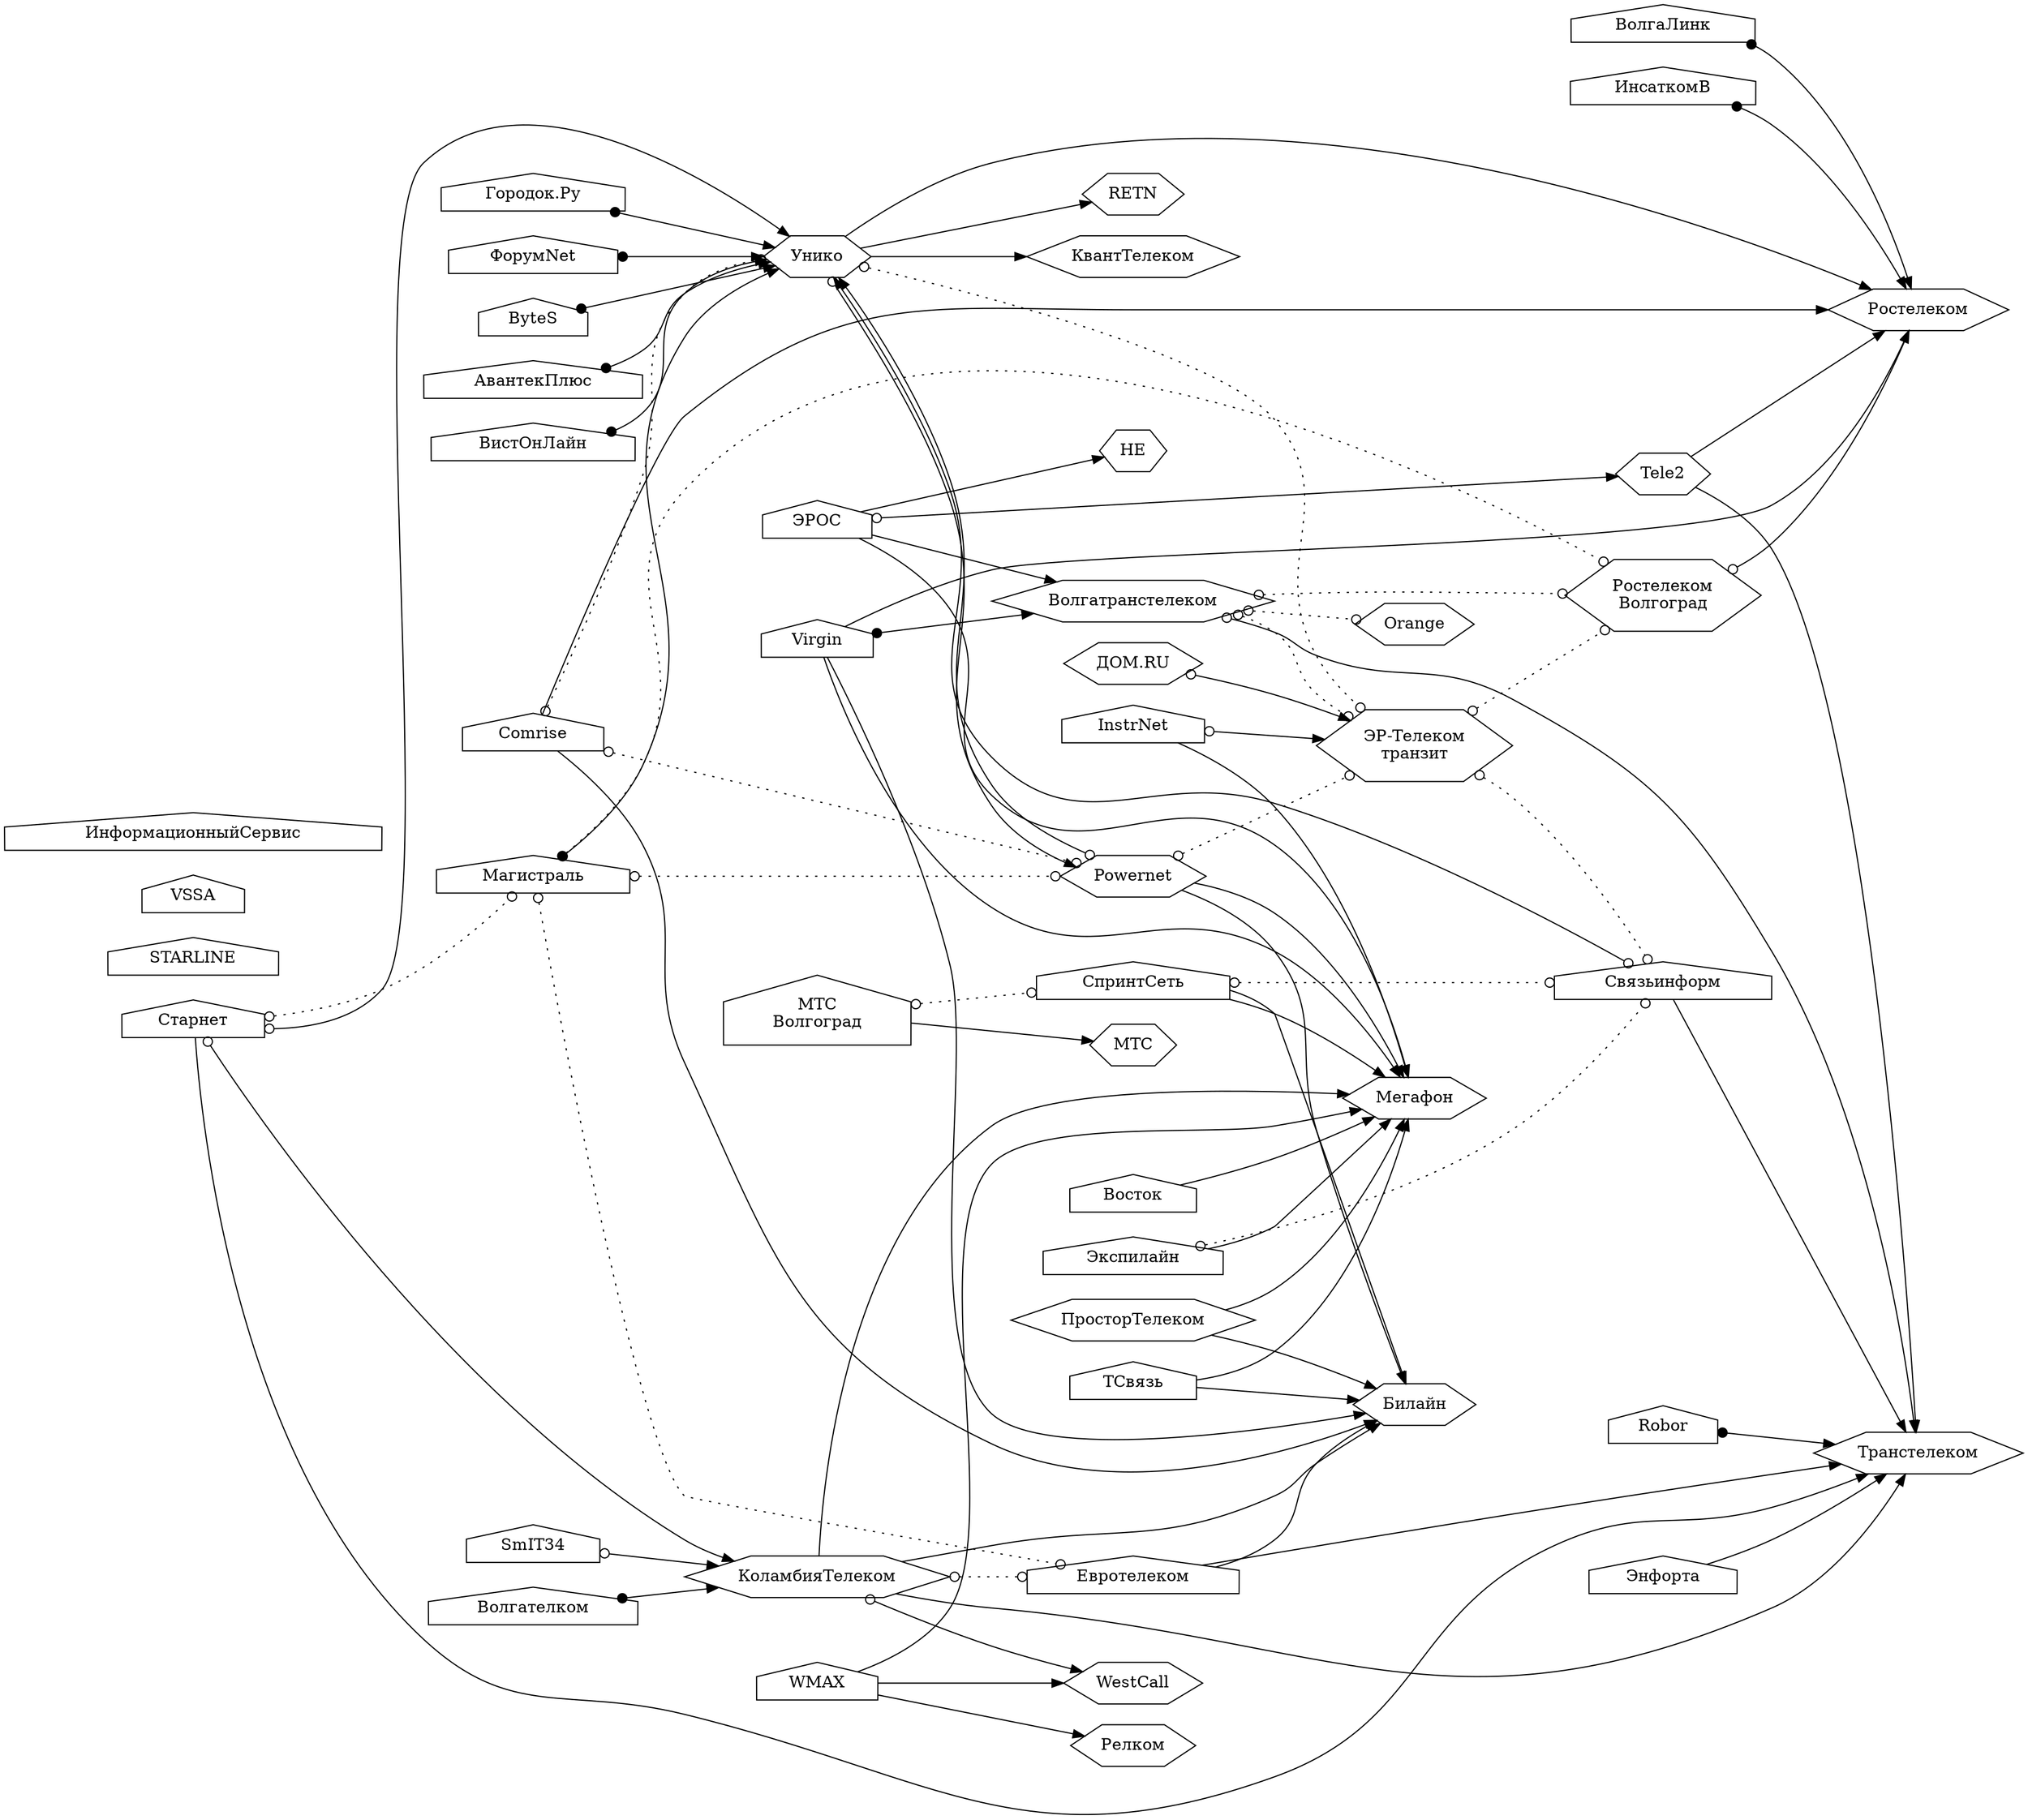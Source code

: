digraph ispgraph {

rankdir = LR;
node [shape=house;];

Унико, ДомРу, ЭрТелеком, Транстелеком, Волгатранстелеком, Релком [shape=hexagon;];
Мегафон, Вымпелком, КоламбияТелеком, Ростелеком, HE, КвантТелеком [shape=hexagon;];
Tele2, МТС, ЮТК, Orange, ПросторТелеком, WestCall, Powernet, RETN [shape=hexagon;];

ДомРу [label="ДОМ.RU"];
ЭрТелеком [label="ЭР-Телеком\nтранзит"];
МКС [label="МТС\nВолгоград"];
ЮТК [label="Ростелеком\nВолгоград"];
Вымпелком [label="Билайн"];
ГородокТочкаРу [label="Городок.Ру"];

subgraph backbone {/*Собственная опорная сеть*/
Транстелеком;
Мегафон;
Вымпелком;
Ростелеком;
HE;
МТС;
Orange;
ЭрТелеком;
WestCall;
};

subgraph Ростелеком {/*Провайдеры члены Ростелеком*/
Ростелеком;
ЮТК;
};

subgraph ЭрТелекомХолдинг {/*ЭР-Телеком*/
ДомРу;
ЭрТелеком;
};

subgraph WestCall {/*Провайдеры члены WestCall*/
WestCall;
КоламбияТелеком;
};

{/*Отсутствует информация о подключении*/
STARLINE;
VSSA;
ИнформационныйСервис;
};


{/*Магистральные связи*/

Связьинформ -> Транстелеком;

Tele2 -> Ростелеком;
Tele2 -> Транстелеком;

СпринтСеть -> Вымпелком;
СпринтСеть -> Мегафон;

Старнет -> Транстелеком;

Экспилайн -> Мегафон;

ЭРОС -> Волгатранстелеком;
ЭРОС -> HE;
ЭРОС -> Мегафон;

Comrise -> Ростелеком;
Comrise -> Вымпелком;

МКС -> МТС;

Powernet -> Мегафон;
Powernet -> Вымпелком;

Евротелеком -> Транстелеком;
Евротелеком -> Вымпелком;

КоламбияТелеком -> Транстелеком;
КоламбияТелеком -> Вымпелком;
КоламбияТелеком -> Мегафон;

Virgin -> Вымпелком;
Virgin -> Мегафон;
Virgin -> Ростелеком;

Унико -> Ростелеком;
Унико -> RETN;
Унико -> КвантТелеком;

Энфорта -> Транстелеком;

ПросторТелеком -> Вымпелком;
ПросторТелеком -> Мегафон;

WMAX -> Мегафон;
WMAX -> WestCall;
WMAX -> Релком;

InstrNet -> Мегафон;

ТСвязь -> Мегафон;
ТСвязь -> Вымпелком;

Восток -> Мегафон;

{/*Пиринг с магистральным оператором*/
edge [dir=both; arrowtail=odot;];

Связьинформ -> Унико;

Старнет -> КоламбияТелеком;
Старнет -> Унико;

ЭРОС -> Tele2;

Powernet -> Унико;
Унико -> Powernet;

ЮТК -> Ростелеком;

Волгатранстелеком -> Транстелеком;

ДомРу -> ЭрТелеком;

InstrNet -> ЭрТелеком;

КоламбияТелеком -> WestCall;

SmIT34 -> КоламбияТелеком;

};

{/*Маршрутизация на оборудовании магистрального оператора*/
edge [dir=both; arrowtail=dot;];

ВолгаЛинк -> Ростелеком;
Волгателком -> КоламбияТелеком;
ИнсаткомВ -> Ростелеком;
Магистраль -> Унико;
ГородокТочкаРу -> Унико;
ФорумNet -> Унико;
ByteS -> Унико;
АвантекПлюс -> Унико;
Robor -> Транстелеком;
Virgin -> Волгатранстелеком;
ВистОнЛайн -> Унико;
};

};

{/*Пиринг*/

edge [dir=both; arrowhead=odot; arrowtail=odot; style=dotted;];

СпринтСеть -> Связьинформ;
МКС -> СпринтСеть;

Старнет -> Магистраль;

Экспилайн -> Связьинформ;

Comrise -> Унико;
Comrise -> Powernet;

Powernet -> ЭрТелеком;

КоламбияТелеком -> Евротелеком;

Магистраль -> Powernet;
Магистраль -> ЮТК;
Магистраль -> Евротелеком;

Унико -> ЭрТелеком;

Волгатранстелеком -> ЮТК;
Волгатранстелеком -> ЭрТелеком;
Волгатранстелеком -> Orange;

ЭрТелеком -> ЮТК;
ЭрТелеком -> Связьинформ;

};

}